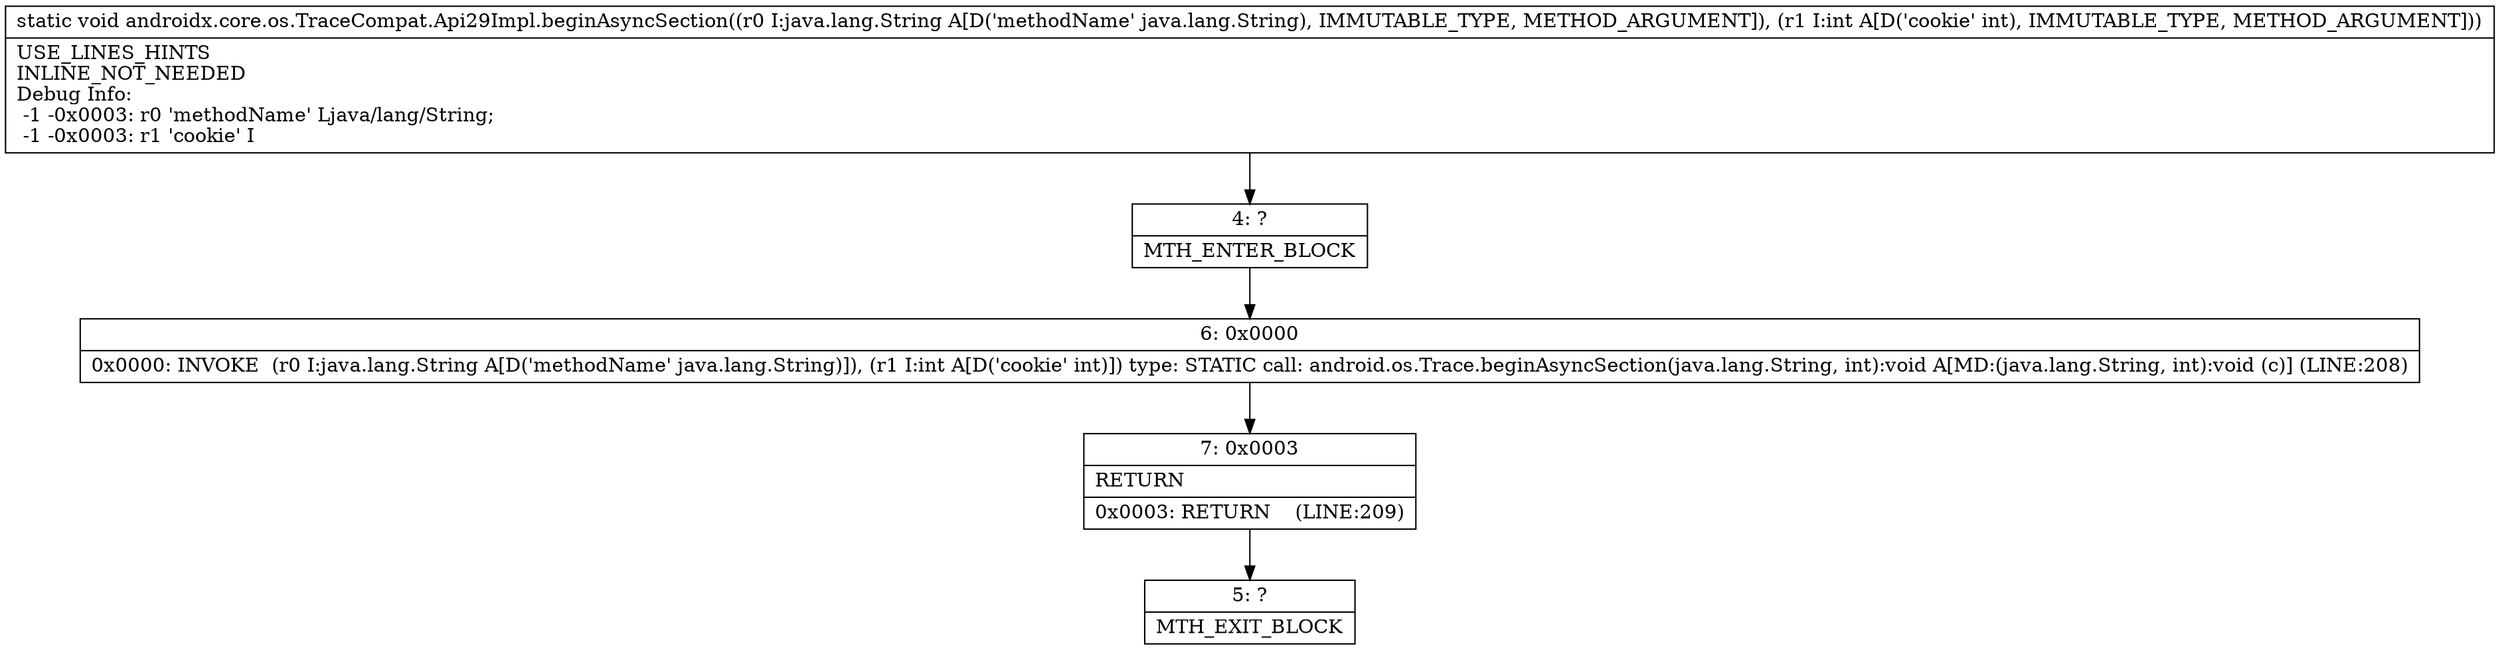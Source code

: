 digraph "CFG forandroidx.core.os.TraceCompat.Api29Impl.beginAsyncSection(Ljava\/lang\/String;I)V" {
Node_4 [shape=record,label="{4\:\ ?|MTH_ENTER_BLOCK\l}"];
Node_6 [shape=record,label="{6\:\ 0x0000|0x0000: INVOKE  (r0 I:java.lang.String A[D('methodName' java.lang.String)]), (r1 I:int A[D('cookie' int)]) type: STATIC call: android.os.Trace.beginAsyncSection(java.lang.String, int):void A[MD:(java.lang.String, int):void (c)] (LINE:208)\l}"];
Node_7 [shape=record,label="{7\:\ 0x0003|RETURN\l|0x0003: RETURN    (LINE:209)\l}"];
Node_5 [shape=record,label="{5\:\ ?|MTH_EXIT_BLOCK\l}"];
MethodNode[shape=record,label="{static void androidx.core.os.TraceCompat.Api29Impl.beginAsyncSection((r0 I:java.lang.String A[D('methodName' java.lang.String), IMMUTABLE_TYPE, METHOD_ARGUMENT]), (r1 I:int A[D('cookie' int), IMMUTABLE_TYPE, METHOD_ARGUMENT]))  | USE_LINES_HINTS\lINLINE_NOT_NEEDED\lDebug Info:\l  \-1 \-0x0003: r0 'methodName' Ljava\/lang\/String;\l  \-1 \-0x0003: r1 'cookie' I\l}"];
MethodNode -> Node_4;Node_4 -> Node_6;
Node_6 -> Node_7;
Node_7 -> Node_5;
}

